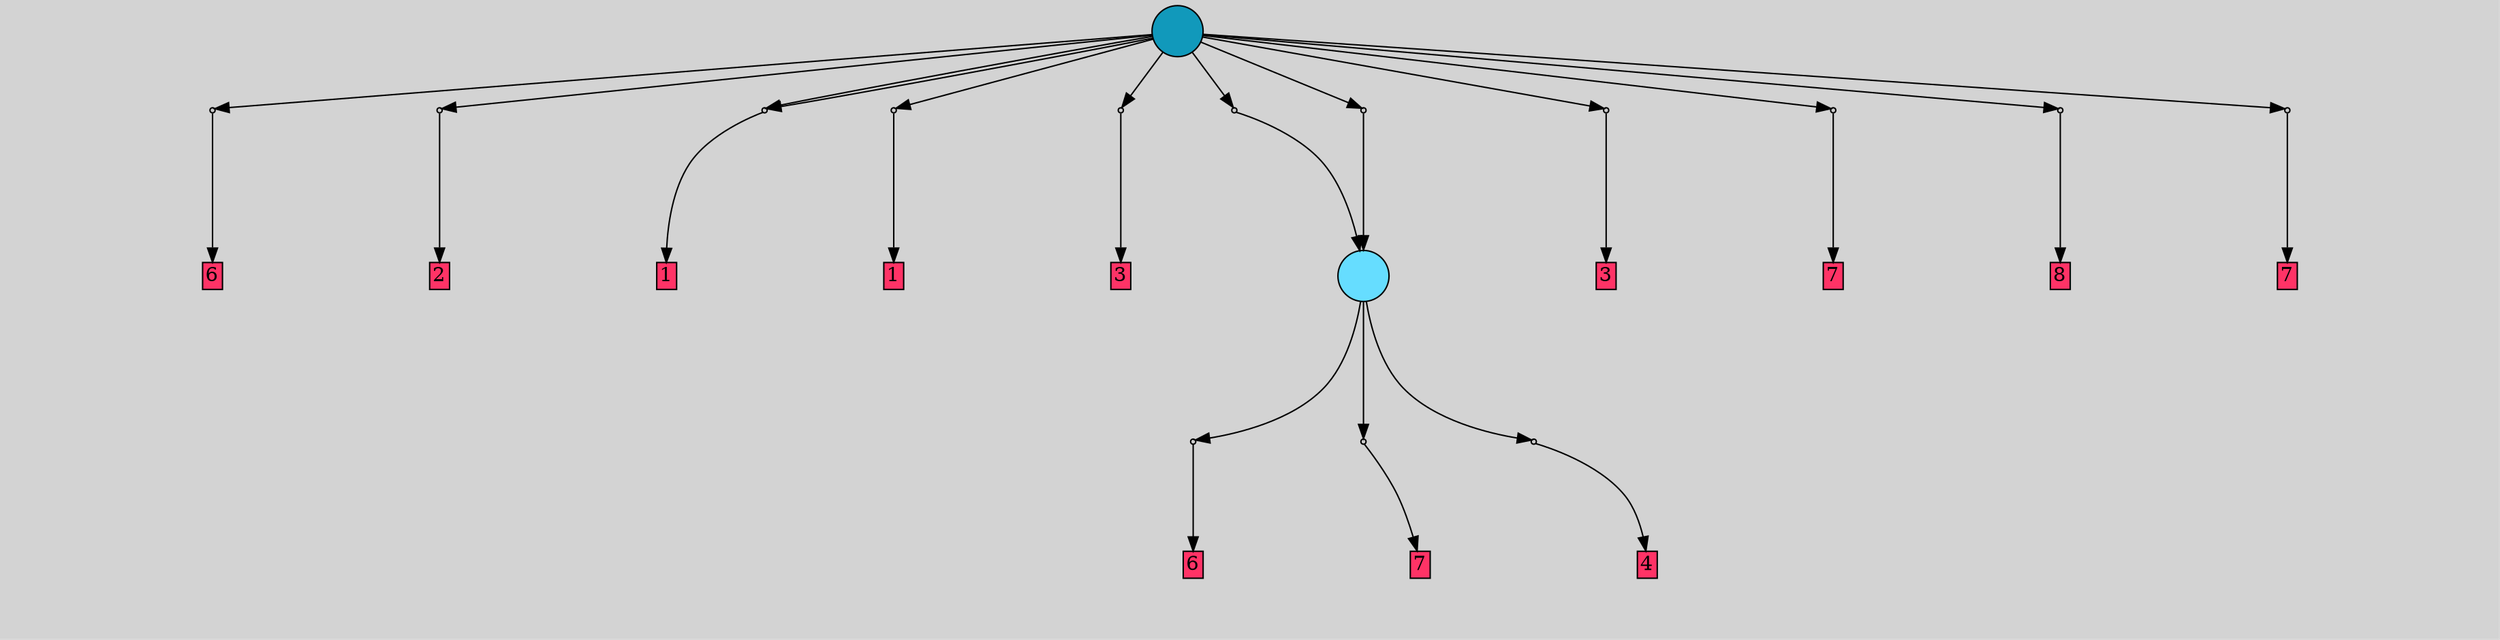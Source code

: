 // File exported with GEGELATI v1.3.1
// On the 2024-03-31 19:30:48
// With the File::TPGGraphDotExporter
digraph{
	graph[pad = "0.212, 0.055" bgcolor = lightgray]
	node[shape=circle style = filled label = ""]
		T6 [fillcolor="#66ddff"]
		T2754 [fillcolor="#1199bb"]
		P39354 [fillcolor="#cccccc" shape=point] //
		I39354 [shape=box style=invis label="4|0&1|2#1|1&#92;n8|6&1|5#1|0&#92;n"]
		P39354 -> I39354[style=invis]
		A29319 [fillcolor="#ff3366" shape=box margin=0.03 width=0 height=0 label="6"]
		T6 -> P39354 -> A29319
		P39355 [fillcolor="#cccccc" shape=point] //
		I39355 [shape=box style=invis label="2|7&2|0#0|3&#92;n5|7&0|7#2|2&#92;n8|5&1|6#4|0&#92;n6|3&3|7#3|5&#92;n1|0&1|2#4|3&#92;n5|6&2|0#2|1&#92;n"]
		P39355 -> I39355[style=invis]
		A29320 [fillcolor="#ff3366" shape=box margin=0.03 width=0 height=0 label="7"]
		T6 -> P39355 -> A29320
		P39356 [fillcolor="#cccccc" shape=point] //
		I39356 [shape=box style=invis label="1|3&1|2#2|1&#92;n8|0&3|2#1|6&#92;n"]
		P39356 -> I39356[style=invis]
		A29321 [fillcolor="#ff3366" shape=box margin=0.03 width=0 height=0 label="4"]
		T6 -> P39356 -> A29321
		P39357 [fillcolor="#cccccc" shape=point] //
		I39357 [shape=box style=invis label="8|0&3|0#4|6&#92;n6|7&1|4#0|3&#92;n6|4&2|3#4|1&#92;n8|5&3|0#3|7&#92;n8|5&1|3#1|0&#92;n5|7&1|2#4|6&#92;n4|1&2|3#2|0&#92;n7|3&2|2#2|0&#92;n8|6&1|4#4|3&#92;n1|4&4|7#3|5&#92;n"]
		P39357 -> I39357[style=invis]
		T2754 -> P39357 -> T6
		P39358 [fillcolor="#cccccc" shape=point] //
		I39358 [shape=box style=invis label="4|0&3|2#1|1&#92;n4|4&4|6#1|2&#92;n"]
		P39358 -> I39358[style=invis]
		A29322 [fillcolor="#ff3366" shape=box margin=0.03 width=0 height=0 label="6"]
		T2754 -> P39358 -> A29322
		P39359 [fillcolor="#cccccc" shape=point] //
		I39359 [shape=box style=invis label="1|3&0|5#1|0&#92;n1|2&1|5#4|1&#92;n0|6&2|5#2|1&#92;n5|6&3|2#0|6&#92;n7|5&1|1#2|7&#92;n2|7&4|7#2|6&#92;n8|0&3|5#2|6&#92;n"]
		P39359 -> I39359[style=invis]
		A29323 [fillcolor="#ff3366" shape=box margin=0.03 width=0 height=0 label="2"]
		T2754 -> P39359 -> A29323
		P39360 [fillcolor="#cccccc" shape=point] //
		I39360 [shape=box style=invis label="5|2&1|4#4|6&#92;n6|0&3|2#2|2&#92;n8|0&3|4#2|6&#92;n6|5&3|5#3|3&#92;n"]
		P39360 -> I39360[style=invis]
		A29324 [fillcolor="#ff3366" shape=box margin=0.03 width=0 height=0 label="1"]
		T2754 -> P39360 -> A29324
		P39361 [fillcolor="#cccccc" shape=point] //
		I39361 [shape=box style=invis label="5|2&4|4#2|3&#92;n6|4&0|7#4|1&#92;n0|3&1|1#2|1&#92;n5|7&1|1#4|0&#92;n0|0&0|2#3|3&#92;n0|4&2|3#3|3&#92;n5|7&1|2#2|7&#92;n5|3&2|3#3|7&#92;n0|2&3|0#0|2&#92;n0|3&2|3#2|7&#92;n"]
		P39361 -> I39361[style=invis]
		A29325 [fillcolor="#ff3366" shape=box margin=0.03 width=0 height=0 label="1"]
		T2754 -> P39361 -> A29325
		P39362 [fillcolor="#cccccc" shape=point] //
		I39362 [shape=box style=invis label="3|6&1|5#4|6&#92;n0|3&3|4#4|2&#92;n4|0&4|7#1|7&#92;n4|4&2|2#0|5&#92;n3|3&0|7#2|5&#92;n7|0&3|5#1|4&#92;n"]
		P39362 -> I39362[style=invis]
		A29326 [fillcolor="#ff3366" shape=box margin=0.03 width=0 height=0 label="3"]
		T2754 -> P39362 -> A29326
		P39363 [fillcolor="#cccccc" shape=point] //
		I39363 [shape=box style=invis label="7|4&3|1#3|5&#92;n7|4&0|2#4|1&#92;n5|0&4|7#1|2&#92;n7|7&4|1#4|2&#92;n7|7&2|0#3|3&#92;n"]
		P39363 -> I39363[style=invis]
		A29327 [fillcolor="#ff3366" shape=box margin=0.03 width=0 height=0 label="3"]
		T2754 -> P39363 -> A29327
		P39364 [fillcolor="#cccccc" shape=point] //
		I39364 [shape=box style=invis label="6|3&3|5#3|5&#92;n1|0&1|2#4|3&#92;n8|5&1|6#4|0&#92;n2|7&2|7#0|3&#92;n5|7&0|7#2|2&#92;n"]
		P39364 -> I39364[style=invis]
		A29328 [fillcolor="#ff3366" shape=box margin=0.03 width=0 height=0 label="7"]
		T2754 -> P39364 -> A29328
		P39365 [fillcolor="#cccccc" shape=point] //
		I39365 [shape=box style=invis label="8|4&4|4#0|4&#92;n2|6&1|4#0|6&#92;n1|4&4|4#2|7&#92;n4|6&2|5#0|0&#92;n1|1&3|3#1|6&#92;n1|0&3|6#2|5&#92;n4|2&3|5#4|7&#92;n3|7&3|3#3|3&#92;n4|0&0|5#2|3&#92;n1|0&2|6#1|1&#92;n"]
		P39365 -> I39365[style=invis]
		A29329 [fillcolor="#ff3366" shape=box margin=0.03 width=0 height=0 label="8"]
		T2754 -> P39365 -> A29329
		P39366 [fillcolor="#cccccc" shape=point] //
		I39366 [shape=box style=invis label="3|2&2|2#1|7&#92;n7|0&4|3#2|2&#92;n3|3&0|0#1|2&#92;n0|3&3|3#0|7&#92;n2|3&0|4#3|1&#92;n5|1&3|5#0|5&#92;n4|0&1|0#2|3&#92;n8|2&0|2#2|3&#92;n8|7&2|0#3|3&#92;n"]
		P39366 -> I39366[style=invis]
		A29330 [fillcolor="#ff3366" shape=box margin=0.03 width=0 height=0 label="7"]
		T2754 -> P39366 -> A29330
		T2754 -> P39360
		P39367 [fillcolor="#cccccc" shape=point] //
		I39367 [shape=box style=invis label="6|3&4|0#1|6&#92;n8|5&3|4#3|7&#92;n8|5&3|0#4|3&#92;n3|7&4|2#0|6&#92;n4|7&4|0#3|1&#92;n3|7&4|4#2|1&#92;n5|6&2|6#1|0&#92;n4|0&1|4#1|0&#92;n"]
		P39367 -> I39367[style=invis]
		T2754 -> P39367 -> T6
		{ rank= same T2754 }
}
